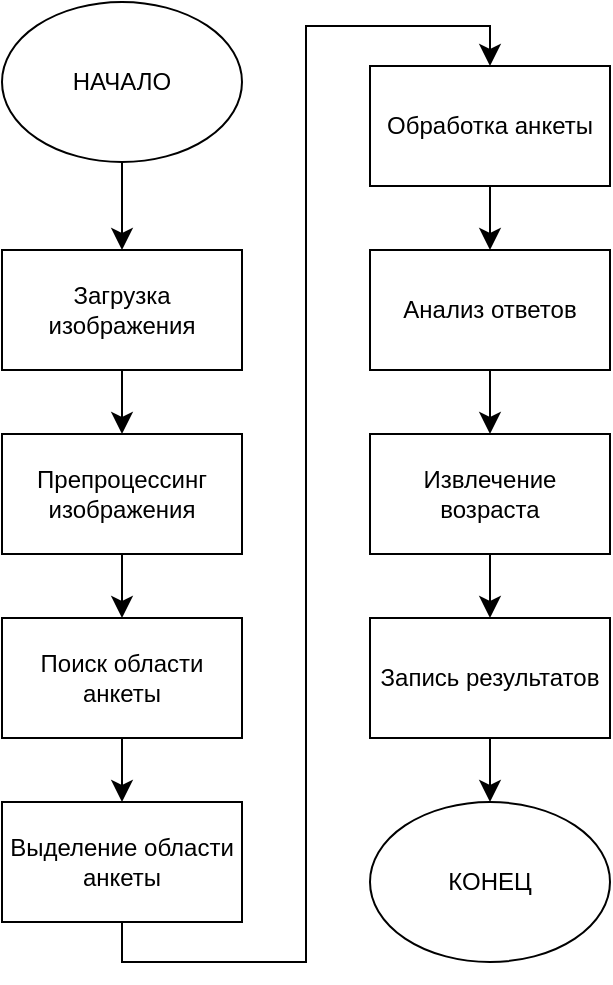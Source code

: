 <mxfile version="24.2.5" type="device">
  <diagram name="Страница — 1" id="oat6GJU3E2HinJxcwpJu">
    <mxGraphModel dx="1616" dy="1146" grid="0" gridSize="10" guides="1" tooltips="1" connect="1" arrows="1" fold="1" page="0" pageScale="1" pageWidth="827" pageHeight="1169" math="0" shadow="0">
      <root>
        <mxCell id="0" />
        <mxCell id="1" parent="0" />
        <mxCell id="XZ3pd0ZZNTM3M6hO1jUu-4" style="edgeStyle=none;curved=1;rounded=0;orthogonalLoop=1;jettySize=auto;html=1;exitX=0.5;exitY=1;exitDx=0;exitDy=0;entryX=0.5;entryY=0;entryDx=0;entryDy=0;fontSize=12;startSize=8;endSize=8;" edge="1" parent="1" source="XZ3pd0ZZNTM3M6hO1jUu-2" target="XZ3pd0ZZNTM3M6hO1jUu-3">
          <mxGeometry relative="1" as="geometry" />
        </mxCell>
        <mxCell id="XZ3pd0ZZNTM3M6hO1jUu-2" value="НАЧАЛО" style="ellipse;whiteSpace=wrap;html=1;" vertex="1" parent="1">
          <mxGeometry x="-15" y="-103" width="120" height="80" as="geometry" />
        </mxCell>
        <mxCell id="XZ3pd0ZZNTM3M6hO1jUu-6" style="edgeStyle=none;curved=1;rounded=0;orthogonalLoop=1;jettySize=auto;html=1;exitX=0.5;exitY=1;exitDx=0;exitDy=0;entryX=0.5;entryY=0;entryDx=0;entryDy=0;fontSize=12;startSize=8;endSize=8;" edge="1" parent="1" source="XZ3pd0ZZNTM3M6hO1jUu-3" target="XZ3pd0ZZNTM3M6hO1jUu-5">
          <mxGeometry relative="1" as="geometry" />
        </mxCell>
        <mxCell id="XZ3pd0ZZNTM3M6hO1jUu-3" value="Загрузка изображения" style="rounded=0;whiteSpace=wrap;html=1;" vertex="1" parent="1">
          <mxGeometry x="-15" y="21" width="120" height="60" as="geometry" />
        </mxCell>
        <mxCell id="XZ3pd0ZZNTM3M6hO1jUu-8" style="edgeStyle=none;curved=1;rounded=0;orthogonalLoop=1;jettySize=auto;html=1;exitX=0.5;exitY=1;exitDx=0;exitDy=0;entryX=0.5;entryY=0;entryDx=0;entryDy=0;fontSize=12;startSize=8;endSize=8;" edge="1" parent="1" source="XZ3pd0ZZNTM3M6hO1jUu-5" target="XZ3pd0ZZNTM3M6hO1jUu-7">
          <mxGeometry relative="1" as="geometry" />
        </mxCell>
        <mxCell id="XZ3pd0ZZNTM3M6hO1jUu-5" value="Препроцессинг изображения" style="rounded=0;whiteSpace=wrap;html=1;" vertex="1" parent="1">
          <mxGeometry x="-15" y="113" width="120" height="60" as="geometry" />
        </mxCell>
        <mxCell id="XZ3pd0ZZNTM3M6hO1jUu-10" style="edgeStyle=none;curved=1;rounded=0;orthogonalLoop=1;jettySize=auto;html=1;exitX=0.5;exitY=1;exitDx=0;exitDy=0;entryX=0.5;entryY=0;entryDx=0;entryDy=0;fontSize=12;startSize=8;endSize=8;" edge="1" parent="1" source="XZ3pd0ZZNTM3M6hO1jUu-7" target="XZ3pd0ZZNTM3M6hO1jUu-9">
          <mxGeometry relative="1" as="geometry" />
        </mxCell>
        <mxCell id="XZ3pd0ZZNTM3M6hO1jUu-7" value="Поиск области анкеты" style="rounded=0;whiteSpace=wrap;html=1;" vertex="1" parent="1">
          <mxGeometry x="-15" y="205" width="120" height="60" as="geometry" />
        </mxCell>
        <mxCell id="XZ3pd0ZZNTM3M6hO1jUu-12" style="edgeStyle=orthogonalEdgeStyle;rounded=0;orthogonalLoop=1;jettySize=auto;html=1;exitX=0.5;exitY=1;exitDx=0;exitDy=0;entryX=0.5;entryY=0;entryDx=0;entryDy=0;fontSize=12;startSize=8;endSize=8;" edge="1" parent="1" source="XZ3pd0ZZNTM3M6hO1jUu-9" target="XZ3pd0ZZNTM3M6hO1jUu-11">
          <mxGeometry relative="1" as="geometry" />
        </mxCell>
        <mxCell id="XZ3pd0ZZNTM3M6hO1jUu-9" value="Выделение области анкеты" style="rounded=0;whiteSpace=wrap;html=1;" vertex="1" parent="1">
          <mxGeometry x="-15" y="297" width="120" height="60" as="geometry" />
        </mxCell>
        <mxCell id="XZ3pd0ZZNTM3M6hO1jUu-14" style="edgeStyle=none;curved=1;rounded=0;orthogonalLoop=1;jettySize=auto;html=1;exitX=0.5;exitY=1;exitDx=0;exitDy=0;entryX=0.5;entryY=0;entryDx=0;entryDy=0;fontSize=12;startSize=8;endSize=8;" edge="1" parent="1" source="XZ3pd0ZZNTM3M6hO1jUu-11" target="XZ3pd0ZZNTM3M6hO1jUu-13">
          <mxGeometry relative="1" as="geometry" />
        </mxCell>
        <mxCell id="XZ3pd0ZZNTM3M6hO1jUu-11" value="Обработка анкеты" style="rounded=0;whiteSpace=wrap;html=1;" vertex="1" parent="1">
          <mxGeometry x="169" y="-71" width="120" height="60" as="geometry" />
        </mxCell>
        <mxCell id="XZ3pd0ZZNTM3M6hO1jUu-16" style="edgeStyle=none;curved=1;rounded=0;orthogonalLoop=1;jettySize=auto;html=1;exitX=0.5;exitY=1;exitDx=0;exitDy=0;entryX=0.5;entryY=0;entryDx=0;entryDy=0;fontSize=12;startSize=8;endSize=8;" edge="1" parent="1" source="XZ3pd0ZZNTM3M6hO1jUu-13" target="XZ3pd0ZZNTM3M6hO1jUu-15">
          <mxGeometry relative="1" as="geometry" />
        </mxCell>
        <mxCell id="XZ3pd0ZZNTM3M6hO1jUu-13" value="Анализ ответов" style="rounded=0;whiteSpace=wrap;html=1;" vertex="1" parent="1">
          <mxGeometry x="169" y="21" width="120" height="60" as="geometry" />
        </mxCell>
        <mxCell id="XZ3pd0ZZNTM3M6hO1jUu-19" style="edgeStyle=none;curved=1;rounded=0;orthogonalLoop=1;jettySize=auto;html=1;exitX=0.5;exitY=1;exitDx=0;exitDy=0;entryX=0.5;entryY=0;entryDx=0;entryDy=0;fontSize=12;startSize=8;endSize=8;" edge="1" parent="1" source="XZ3pd0ZZNTM3M6hO1jUu-15" target="XZ3pd0ZZNTM3M6hO1jUu-17">
          <mxGeometry relative="1" as="geometry" />
        </mxCell>
        <mxCell id="XZ3pd0ZZNTM3M6hO1jUu-15" value="Извлечение возраста" style="rounded=0;whiteSpace=wrap;html=1;" vertex="1" parent="1">
          <mxGeometry x="169" y="113" width="120" height="60" as="geometry" />
        </mxCell>
        <mxCell id="XZ3pd0ZZNTM3M6hO1jUu-20" style="edgeStyle=none;curved=1;rounded=0;orthogonalLoop=1;jettySize=auto;html=1;exitX=0.5;exitY=1;exitDx=0;exitDy=0;entryX=0.5;entryY=0;entryDx=0;entryDy=0;fontSize=12;startSize=8;endSize=8;" edge="1" parent="1" source="XZ3pd0ZZNTM3M6hO1jUu-17" target="XZ3pd0ZZNTM3M6hO1jUu-18">
          <mxGeometry relative="1" as="geometry" />
        </mxCell>
        <mxCell id="XZ3pd0ZZNTM3M6hO1jUu-17" value="Запись результатов" style="rounded=0;whiteSpace=wrap;html=1;" vertex="1" parent="1">
          <mxGeometry x="169" y="205" width="120" height="60" as="geometry" />
        </mxCell>
        <mxCell id="XZ3pd0ZZNTM3M6hO1jUu-18" value="КОНЕЦ" style="ellipse;whiteSpace=wrap;html=1;" vertex="1" parent="1">
          <mxGeometry x="169" y="297" width="120" height="80" as="geometry" />
        </mxCell>
      </root>
    </mxGraphModel>
  </diagram>
</mxfile>
